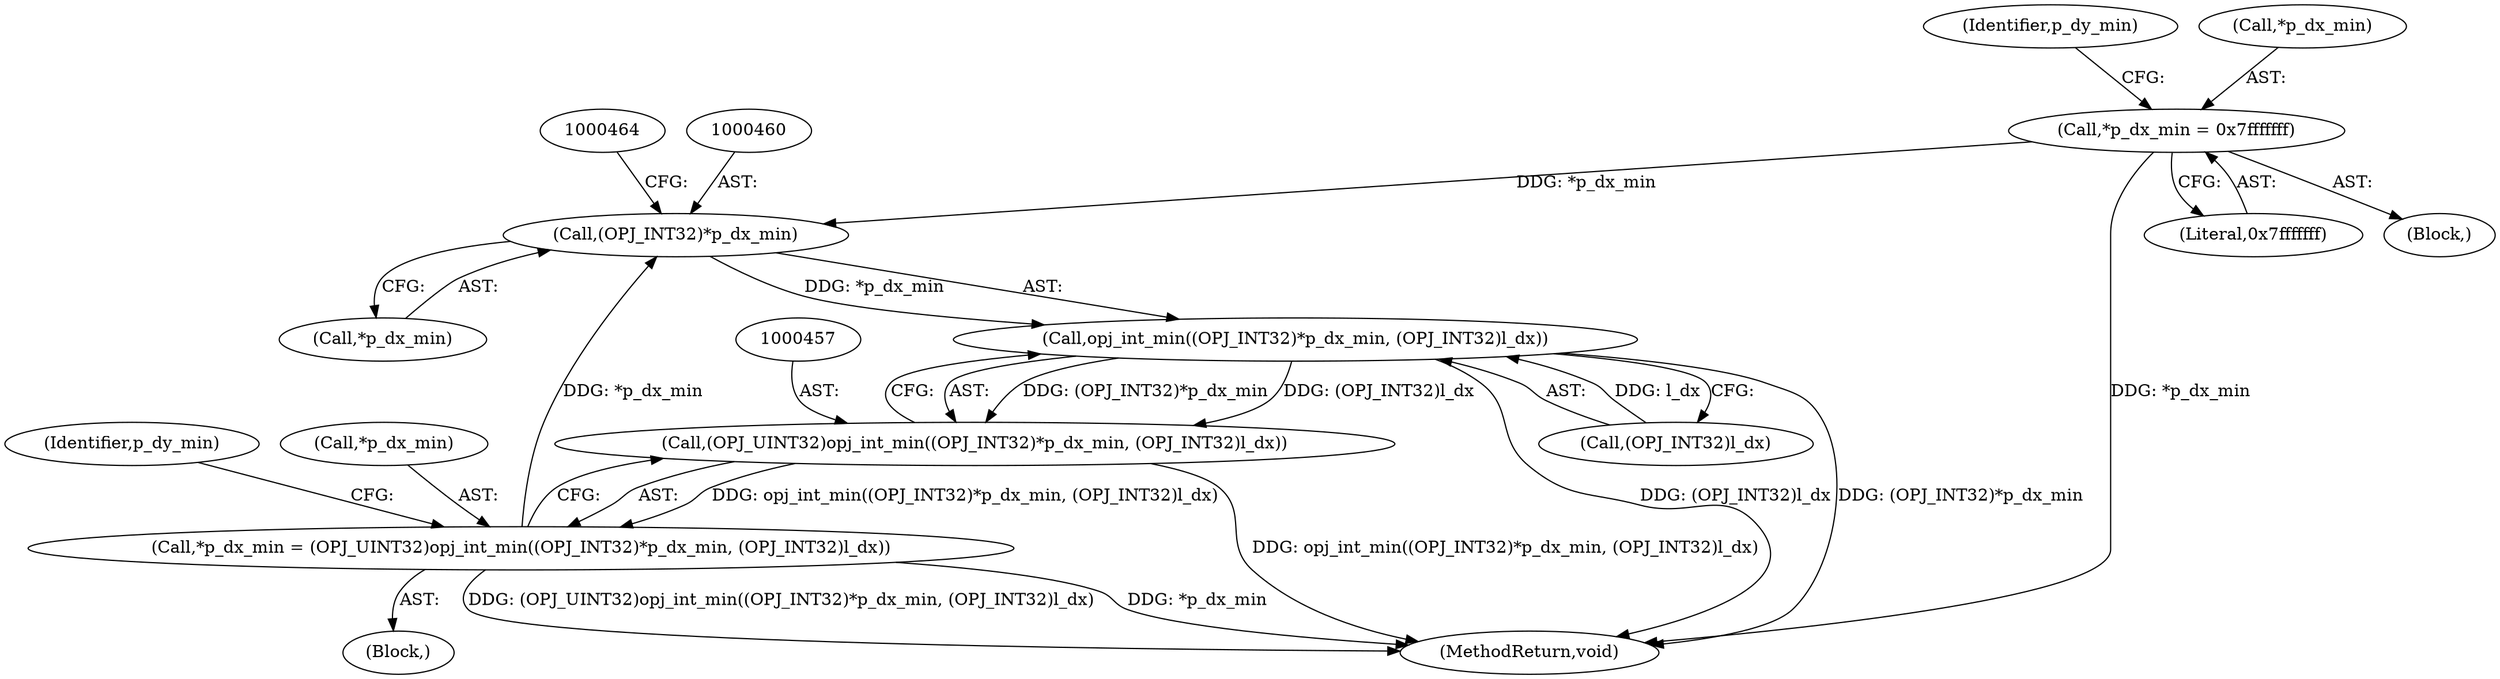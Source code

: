 digraph "0_openjpeg_5d00b719f4b93b1445e6fb4c766b9a9883c57949@pointer" {
"1000289" [label="(Call,*p_dx_min = 0x7fffffff)"];
"1000459" [label="(Call,(OPJ_INT32)*p_dx_min)"];
"1000458" [label="(Call,opj_int_min((OPJ_INT32)*p_dx_min, (OPJ_INT32)l_dx))"];
"1000456" [label="(Call,(OPJ_UINT32)opj_int_min((OPJ_INT32)*p_dx_min, (OPJ_INT32)l_dx))"];
"1000453" [label="(Call,*p_dx_min = (OPJ_UINT32)opj_int_min((OPJ_INT32)*p_dx_min, (OPJ_INT32)l_dx))"];
"1000602" [label="(MethodReturn,void)"];
"1000295" [label="(Identifier,p_dy_min)"];
"1000129" [label="(Block,)"];
"1000456" [label="(Call,(OPJ_UINT32)opj_int_min((OPJ_INT32)*p_dx_min, (OPJ_INT32)l_dx))"];
"1000458" [label="(Call,opj_int_min((OPJ_INT32)*p_dx_min, (OPJ_INT32)l_dx))"];
"1000404" [label="(Block,)"];
"1000459" [label="(Call,(OPJ_INT32)*p_dx_min)"];
"1000453" [label="(Call,*p_dx_min = (OPJ_UINT32)opj_int_min((OPJ_INT32)*p_dx_min, (OPJ_INT32)l_dx))"];
"1000461" [label="(Call,*p_dx_min)"];
"1000292" [label="(Literal,0x7fffffff)"];
"1000289" [label="(Call,*p_dx_min = 0x7fffffff)"];
"1000468" [label="(Identifier,p_dy_min)"];
"1000463" [label="(Call,(OPJ_INT32)l_dx)"];
"1000290" [label="(Call,*p_dx_min)"];
"1000454" [label="(Call,*p_dx_min)"];
"1000289" -> "1000129"  [label="AST: "];
"1000289" -> "1000292"  [label="CFG: "];
"1000290" -> "1000289"  [label="AST: "];
"1000292" -> "1000289"  [label="AST: "];
"1000295" -> "1000289"  [label="CFG: "];
"1000289" -> "1000602"  [label="DDG: *p_dx_min"];
"1000289" -> "1000459"  [label="DDG: *p_dx_min"];
"1000459" -> "1000458"  [label="AST: "];
"1000459" -> "1000461"  [label="CFG: "];
"1000460" -> "1000459"  [label="AST: "];
"1000461" -> "1000459"  [label="AST: "];
"1000464" -> "1000459"  [label="CFG: "];
"1000459" -> "1000458"  [label="DDG: *p_dx_min"];
"1000453" -> "1000459"  [label="DDG: *p_dx_min"];
"1000458" -> "1000456"  [label="AST: "];
"1000458" -> "1000463"  [label="CFG: "];
"1000463" -> "1000458"  [label="AST: "];
"1000456" -> "1000458"  [label="CFG: "];
"1000458" -> "1000602"  [label="DDG: (OPJ_INT32)*p_dx_min"];
"1000458" -> "1000602"  [label="DDG: (OPJ_INT32)l_dx"];
"1000458" -> "1000456"  [label="DDG: (OPJ_INT32)*p_dx_min"];
"1000458" -> "1000456"  [label="DDG: (OPJ_INT32)l_dx"];
"1000463" -> "1000458"  [label="DDG: l_dx"];
"1000456" -> "1000453"  [label="AST: "];
"1000457" -> "1000456"  [label="AST: "];
"1000453" -> "1000456"  [label="CFG: "];
"1000456" -> "1000602"  [label="DDG: opj_int_min((OPJ_INT32)*p_dx_min, (OPJ_INT32)l_dx)"];
"1000456" -> "1000453"  [label="DDG: opj_int_min((OPJ_INT32)*p_dx_min, (OPJ_INT32)l_dx)"];
"1000453" -> "1000404"  [label="AST: "];
"1000454" -> "1000453"  [label="AST: "];
"1000468" -> "1000453"  [label="CFG: "];
"1000453" -> "1000602"  [label="DDG: *p_dx_min"];
"1000453" -> "1000602"  [label="DDG: (OPJ_UINT32)opj_int_min((OPJ_INT32)*p_dx_min, (OPJ_INT32)l_dx)"];
}

